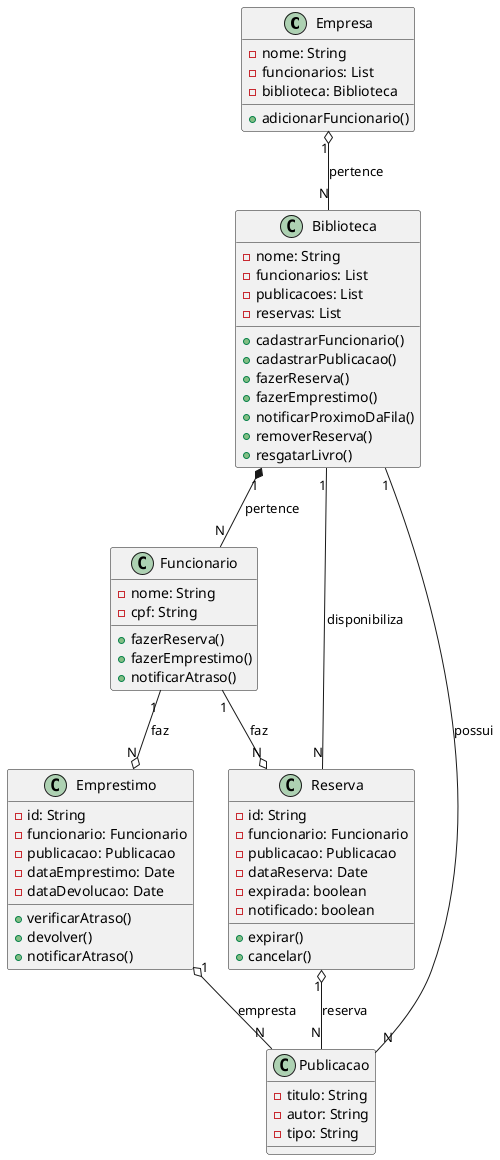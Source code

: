 @startuml biblioteca

class Empresa {
- nome: String
- funcionarios: List
- biblioteca: Biblioteca
+ adicionarFuncionario()
}

class Biblioteca {
- nome: String
- funcionarios: List
- publicacoes: List
- reservas: List
+ cadastrarFuncionario()
+ cadastrarPublicacao()
+ fazerReserva()
+ fazerEmprestimo()
+ notificarProximoDaFila()
+ removerReserva()
+ resgatarLivro()
}

class Funcionario {
- nome: String
- cpf: String
+ fazerReserva()
+ fazerEmprestimo()
+ notificarAtraso()
}

class Publicacao {
- titulo: String
- autor: String
- tipo: String
}

class Reserva {
- id: String
- funcionario: Funcionario
- publicacao: Publicacao
- dataReserva: Date
- expirada: boolean
- notificado: boolean
+ expirar()
+ cancelar()
}

class Emprestimo {
- id: String
- funcionario: Funcionario
- publicacao: Publicacao
- dataEmprestimo: Date
- dataDevolucao: Date
+ verificarAtraso()
+ devolver()
+ notificarAtraso()
}

Empresa "1" o-- "N" Biblioteca : pertence
Biblioteca "1" *-- "N" Funcionario : pertence
Biblioteca "1" -- "N" Publicacao : possui
Biblioteca "1" -- "N" Reserva : disponibiliza
Reserva "1" o-- "N" Publicacao : reserva
Emprestimo "1" o-- "N" Publicacao : empresta
Funcionario "1" --o "N" Emprestimo : faz
Funcionario  "1" --o "N" Reserva : faz

@enduml